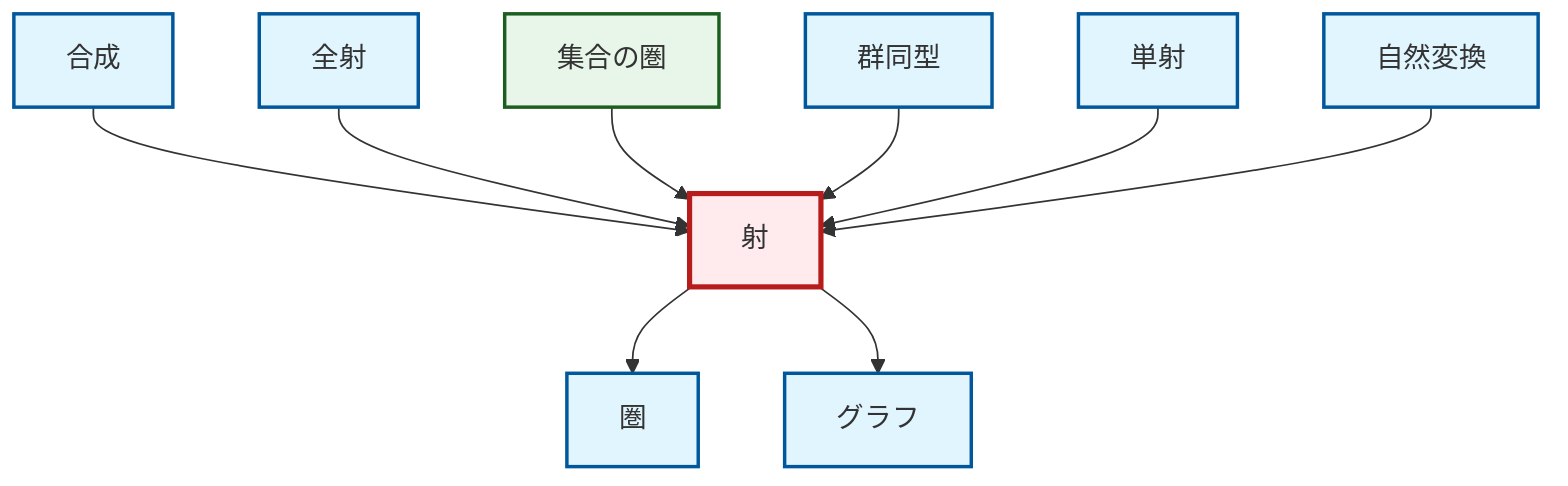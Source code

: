 graph TD
    classDef definition fill:#e1f5fe,stroke:#01579b,stroke-width:2px
    classDef theorem fill:#f3e5f5,stroke:#4a148c,stroke-width:2px
    classDef axiom fill:#fff3e0,stroke:#e65100,stroke-width:2px
    classDef example fill:#e8f5e9,stroke:#1b5e20,stroke-width:2px
    classDef current fill:#ffebee,stroke:#b71c1c,stroke-width:3px
    def-graph["グラフ"]:::definition
    def-monomorphism["単射"]:::definition
    def-natural-transformation["自然変換"]:::definition
    def-morphism["射"]:::definition
    def-category["圏"]:::definition
    def-isomorphism["群同型"]:::definition
    ex-set-category["集合の圏"]:::example
    def-composition["合成"]:::definition
    def-epimorphism["全射"]:::definition
    def-morphism --> def-category
    def-morphism --> def-graph
    def-composition --> def-morphism
    def-epimorphism --> def-morphism
    ex-set-category --> def-morphism
    def-isomorphism --> def-morphism
    def-monomorphism --> def-morphism
    def-natural-transformation --> def-morphism
    class def-morphism current